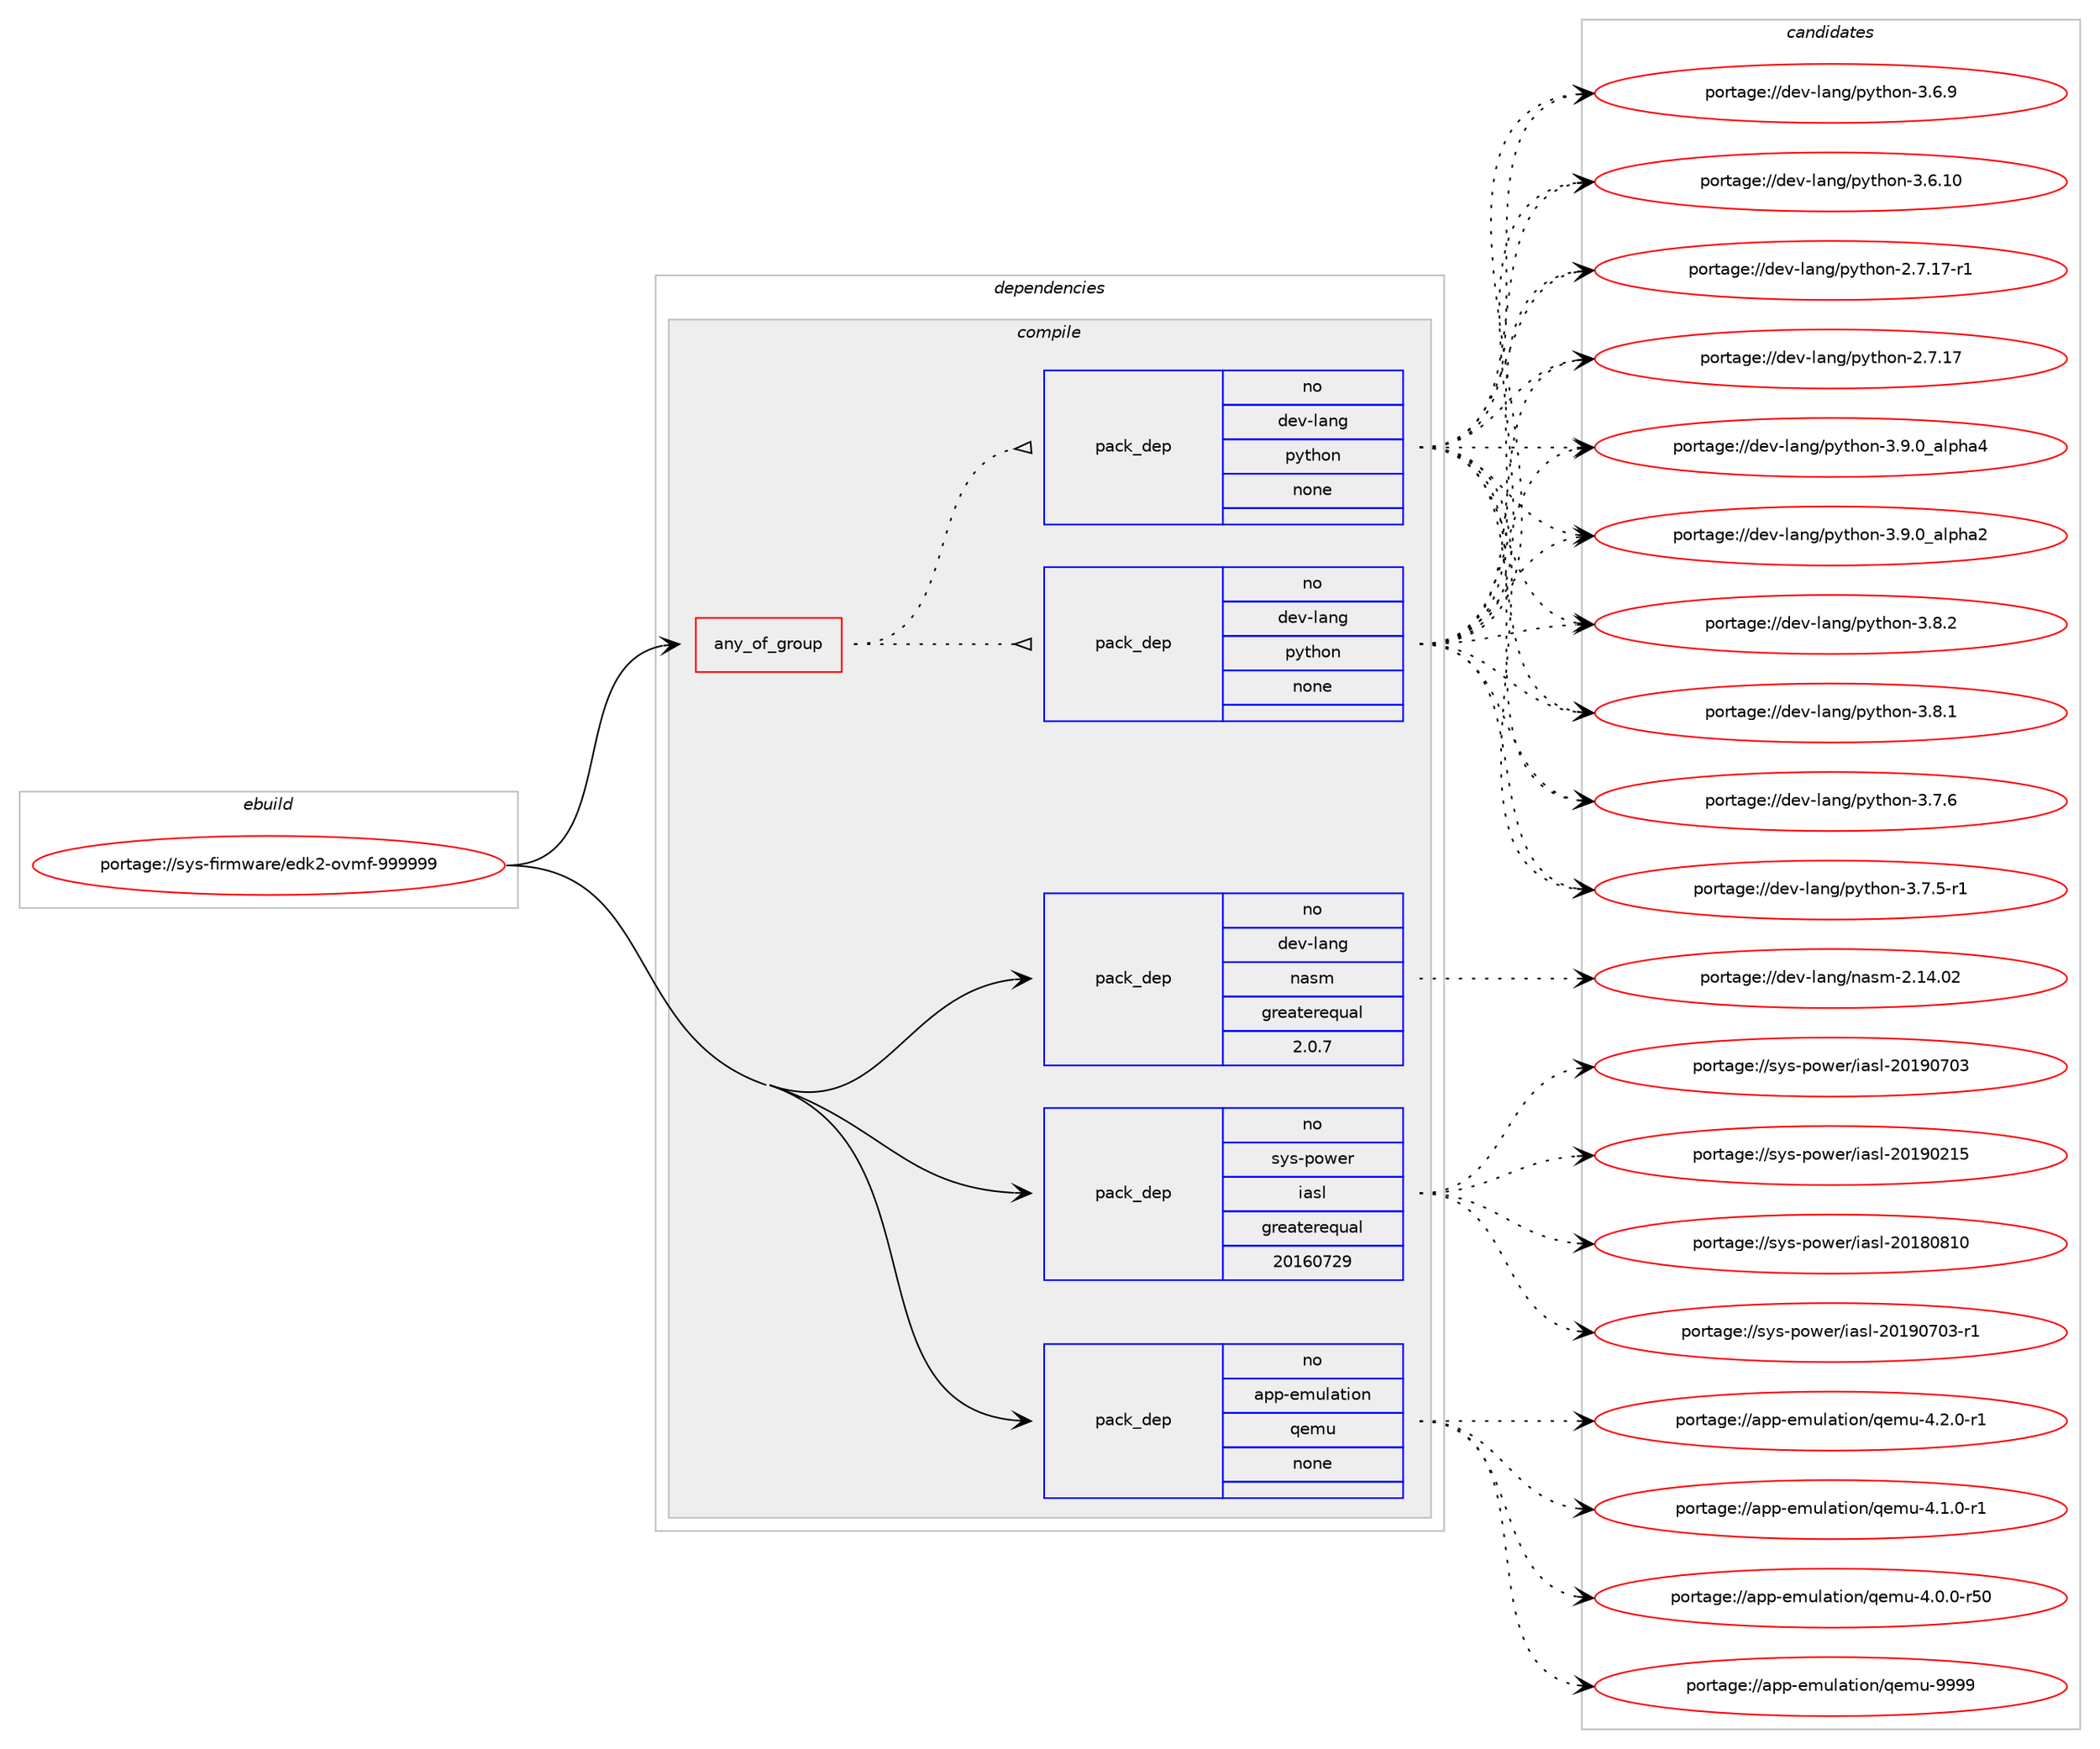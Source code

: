 digraph prolog {

# *************
# Graph options
# *************

newrank=true;
concentrate=true;
compound=true;
graph [rankdir=LR,fontname=Helvetica,fontsize=10,ranksep=1.5];#, ranksep=2.5, nodesep=0.2];
edge  [arrowhead=vee];
node  [fontname=Helvetica,fontsize=10];

# **********
# The ebuild
# **********

subgraph cluster_leftcol {
color=gray;
rank=same;
label=<<i>ebuild</i>>;
id [label="portage://sys-firmware/edk2-ovmf-999999", color=red, width=4, href="../sys-firmware/edk2-ovmf-999999.svg"];
}

# ****************
# The dependencies
# ****************

subgraph cluster_midcol {
color=gray;
label=<<i>dependencies</i>>;
subgraph cluster_compile {
fillcolor="#eeeeee";
style=filled;
label=<<i>compile</i>>;
subgraph any800 {
dependency33686 [label=<<TABLE BORDER="0" CELLBORDER="1" CELLSPACING="0" CELLPADDING="4"><TR><TD CELLPADDING="10">any_of_group</TD></TR></TABLE>>, shape=none, color=red];subgraph pack26369 {
dependency33687 [label=<<TABLE BORDER="0" CELLBORDER="1" CELLSPACING="0" CELLPADDING="4" WIDTH="220"><TR><TD ROWSPAN="6" CELLPADDING="30">pack_dep</TD></TR><TR><TD WIDTH="110">no</TD></TR><TR><TD>dev-lang</TD></TR><TR><TD>python</TD></TR><TR><TD>none</TD></TR><TR><TD></TD></TR></TABLE>>, shape=none, color=blue];
}
dependency33686:e -> dependency33687:w [weight=20,style="dotted",arrowhead="oinv"];
subgraph pack26370 {
dependency33688 [label=<<TABLE BORDER="0" CELLBORDER="1" CELLSPACING="0" CELLPADDING="4" WIDTH="220"><TR><TD ROWSPAN="6" CELLPADDING="30">pack_dep</TD></TR><TR><TD WIDTH="110">no</TD></TR><TR><TD>dev-lang</TD></TR><TR><TD>python</TD></TR><TR><TD>none</TD></TR><TR><TD></TD></TR></TABLE>>, shape=none, color=blue];
}
dependency33686:e -> dependency33688:w [weight=20,style="dotted",arrowhead="oinv"];
}
id:e -> dependency33686:w [weight=20,style="solid",arrowhead="vee"];
subgraph pack26371 {
dependency33689 [label=<<TABLE BORDER="0" CELLBORDER="1" CELLSPACING="0" CELLPADDING="4" WIDTH="220"><TR><TD ROWSPAN="6" CELLPADDING="30">pack_dep</TD></TR><TR><TD WIDTH="110">no</TD></TR><TR><TD>app-emulation</TD></TR><TR><TD>qemu</TD></TR><TR><TD>none</TD></TR><TR><TD></TD></TR></TABLE>>, shape=none, color=blue];
}
id:e -> dependency33689:w [weight=20,style="solid",arrowhead="vee"];
subgraph pack26372 {
dependency33690 [label=<<TABLE BORDER="0" CELLBORDER="1" CELLSPACING="0" CELLPADDING="4" WIDTH="220"><TR><TD ROWSPAN="6" CELLPADDING="30">pack_dep</TD></TR><TR><TD WIDTH="110">no</TD></TR><TR><TD>dev-lang</TD></TR><TR><TD>nasm</TD></TR><TR><TD>greaterequal</TD></TR><TR><TD>2.0.7</TD></TR></TABLE>>, shape=none, color=blue];
}
id:e -> dependency33690:w [weight=20,style="solid",arrowhead="vee"];
subgraph pack26373 {
dependency33691 [label=<<TABLE BORDER="0" CELLBORDER="1" CELLSPACING="0" CELLPADDING="4" WIDTH="220"><TR><TD ROWSPAN="6" CELLPADDING="30">pack_dep</TD></TR><TR><TD WIDTH="110">no</TD></TR><TR><TD>sys-power</TD></TR><TR><TD>iasl</TD></TR><TR><TD>greaterequal</TD></TR><TR><TD>20160729</TD></TR></TABLE>>, shape=none, color=blue];
}
id:e -> dependency33691:w [weight=20,style="solid",arrowhead="vee"];
}
subgraph cluster_compileandrun {
fillcolor="#eeeeee";
style=filled;
label=<<i>compile and run</i>>;
}
subgraph cluster_run {
fillcolor="#eeeeee";
style=filled;
label=<<i>run</i>>;
}
}

# **************
# The candidates
# **************

subgraph cluster_choices {
rank=same;
color=gray;
label=<<i>candidates</i>>;

subgraph choice26369 {
color=black;
nodesep=1;
choice10010111845108971101034711212111610411111045514657464895971081121049752 [label="portage://dev-lang/python-3.9.0_alpha4", color=red, width=4,href="../dev-lang/python-3.9.0_alpha4.svg"];
choice10010111845108971101034711212111610411111045514657464895971081121049750 [label="portage://dev-lang/python-3.9.0_alpha2", color=red, width=4,href="../dev-lang/python-3.9.0_alpha2.svg"];
choice100101118451089711010347112121116104111110455146564650 [label="portage://dev-lang/python-3.8.2", color=red, width=4,href="../dev-lang/python-3.8.2.svg"];
choice100101118451089711010347112121116104111110455146564649 [label="portage://dev-lang/python-3.8.1", color=red, width=4,href="../dev-lang/python-3.8.1.svg"];
choice100101118451089711010347112121116104111110455146554654 [label="portage://dev-lang/python-3.7.6", color=red, width=4,href="../dev-lang/python-3.7.6.svg"];
choice1001011184510897110103471121211161041111104551465546534511449 [label="portage://dev-lang/python-3.7.5-r1", color=red, width=4,href="../dev-lang/python-3.7.5-r1.svg"];
choice100101118451089711010347112121116104111110455146544657 [label="portage://dev-lang/python-3.6.9", color=red, width=4,href="../dev-lang/python-3.6.9.svg"];
choice10010111845108971101034711212111610411111045514654464948 [label="portage://dev-lang/python-3.6.10", color=red, width=4,href="../dev-lang/python-3.6.10.svg"];
choice100101118451089711010347112121116104111110455046554649554511449 [label="portage://dev-lang/python-2.7.17-r1", color=red, width=4,href="../dev-lang/python-2.7.17-r1.svg"];
choice10010111845108971101034711212111610411111045504655464955 [label="portage://dev-lang/python-2.7.17", color=red, width=4,href="../dev-lang/python-2.7.17.svg"];
dependency33687:e -> choice10010111845108971101034711212111610411111045514657464895971081121049752:w [style=dotted,weight="100"];
dependency33687:e -> choice10010111845108971101034711212111610411111045514657464895971081121049750:w [style=dotted,weight="100"];
dependency33687:e -> choice100101118451089711010347112121116104111110455146564650:w [style=dotted,weight="100"];
dependency33687:e -> choice100101118451089711010347112121116104111110455146564649:w [style=dotted,weight="100"];
dependency33687:e -> choice100101118451089711010347112121116104111110455146554654:w [style=dotted,weight="100"];
dependency33687:e -> choice1001011184510897110103471121211161041111104551465546534511449:w [style=dotted,weight="100"];
dependency33687:e -> choice100101118451089711010347112121116104111110455146544657:w [style=dotted,weight="100"];
dependency33687:e -> choice10010111845108971101034711212111610411111045514654464948:w [style=dotted,weight="100"];
dependency33687:e -> choice100101118451089711010347112121116104111110455046554649554511449:w [style=dotted,weight="100"];
dependency33687:e -> choice10010111845108971101034711212111610411111045504655464955:w [style=dotted,weight="100"];
}
subgraph choice26370 {
color=black;
nodesep=1;
choice10010111845108971101034711212111610411111045514657464895971081121049752 [label="portage://dev-lang/python-3.9.0_alpha4", color=red, width=4,href="../dev-lang/python-3.9.0_alpha4.svg"];
choice10010111845108971101034711212111610411111045514657464895971081121049750 [label="portage://dev-lang/python-3.9.0_alpha2", color=red, width=4,href="../dev-lang/python-3.9.0_alpha2.svg"];
choice100101118451089711010347112121116104111110455146564650 [label="portage://dev-lang/python-3.8.2", color=red, width=4,href="../dev-lang/python-3.8.2.svg"];
choice100101118451089711010347112121116104111110455146564649 [label="portage://dev-lang/python-3.8.1", color=red, width=4,href="../dev-lang/python-3.8.1.svg"];
choice100101118451089711010347112121116104111110455146554654 [label="portage://dev-lang/python-3.7.6", color=red, width=4,href="../dev-lang/python-3.7.6.svg"];
choice1001011184510897110103471121211161041111104551465546534511449 [label="portage://dev-lang/python-3.7.5-r1", color=red, width=4,href="../dev-lang/python-3.7.5-r1.svg"];
choice100101118451089711010347112121116104111110455146544657 [label="portage://dev-lang/python-3.6.9", color=red, width=4,href="../dev-lang/python-3.6.9.svg"];
choice10010111845108971101034711212111610411111045514654464948 [label="portage://dev-lang/python-3.6.10", color=red, width=4,href="../dev-lang/python-3.6.10.svg"];
choice100101118451089711010347112121116104111110455046554649554511449 [label="portage://dev-lang/python-2.7.17-r1", color=red, width=4,href="../dev-lang/python-2.7.17-r1.svg"];
choice10010111845108971101034711212111610411111045504655464955 [label="portage://dev-lang/python-2.7.17", color=red, width=4,href="../dev-lang/python-2.7.17.svg"];
dependency33688:e -> choice10010111845108971101034711212111610411111045514657464895971081121049752:w [style=dotted,weight="100"];
dependency33688:e -> choice10010111845108971101034711212111610411111045514657464895971081121049750:w [style=dotted,weight="100"];
dependency33688:e -> choice100101118451089711010347112121116104111110455146564650:w [style=dotted,weight="100"];
dependency33688:e -> choice100101118451089711010347112121116104111110455146564649:w [style=dotted,weight="100"];
dependency33688:e -> choice100101118451089711010347112121116104111110455146554654:w [style=dotted,weight="100"];
dependency33688:e -> choice1001011184510897110103471121211161041111104551465546534511449:w [style=dotted,weight="100"];
dependency33688:e -> choice100101118451089711010347112121116104111110455146544657:w [style=dotted,weight="100"];
dependency33688:e -> choice10010111845108971101034711212111610411111045514654464948:w [style=dotted,weight="100"];
dependency33688:e -> choice100101118451089711010347112121116104111110455046554649554511449:w [style=dotted,weight="100"];
dependency33688:e -> choice10010111845108971101034711212111610411111045504655464955:w [style=dotted,weight="100"];
}
subgraph choice26371 {
color=black;
nodesep=1;
choice971121124510110911710897116105111110471131011091174557575757 [label="portage://app-emulation/qemu-9999", color=red, width=4,href="../app-emulation/qemu-9999.svg"];
choice971121124510110911710897116105111110471131011091174552465046484511449 [label="portage://app-emulation/qemu-4.2.0-r1", color=red, width=4,href="../app-emulation/qemu-4.2.0-r1.svg"];
choice971121124510110911710897116105111110471131011091174552464946484511449 [label="portage://app-emulation/qemu-4.1.0-r1", color=red, width=4,href="../app-emulation/qemu-4.1.0-r1.svg"];
choice97112112451011091171089711610511111047113101109117455246484648451145348 [label="portage://app-emulation/qemu-4.0.0-r50", color=red, width=4,href="../app-emulation/qemu-4.0.0-r50.svg"];
dependency33689:e -> choice971121124510110911710897116105111110471131011091174557575757:w [style=dotted,weight="100"];
dependency33689:e -> choice971121124510110911710897116105111110471131011091174552465046484511449:w [style=dotted,weight="100"];
dependency33689:e -> choice971121124510110911710897116105111110471131011091174552464946484511449:w [style=dotted,weight="100"];
dependency33689:e -> choice97112112451011091171089711610511111047113101109117455246484648451145348:w [style=dotted,weight="100"];
}
subgraph choice26372 {
color=black;
nodesep=1;
choice100101118451089711010347110971151094550464952464850 [label="portage://dev-lang/nasm-2.14.02", color=red, width=4,href="../dev-lang/nasm-2.14.02.svg"];
dependency33690:e -> choice100101118451089711010347110971151094550464952464850:w [style=dotted,weight="100"];
}
subgraph choice26373 {
color=black;
nodesep=1;
choice1151211154511211111910111447105971151084550484957485548514511449 [label="portage://sys-power/iasl-20190703-r1", color=red, width=4,href="../sys-power/iasl-20190703-r1.svg"];
choice115121115451121111191011144710597115108455048495748554851 [label="portage://sys-power/iasl-20190703", color=red, width=4,href="../sys-power/iasl-20190703.svg"];
choice115121115451121111191011144710597115108455048495748504953 [label="portage://sys-power/iasl-20190215", color=red, width=4,href="../sys-power/iasl-20190215.svg"];
choice115121115451121111191011144710597115108455048495648564948 [label="portage://sys-power/iasl-20180810", color=red, width=4,href="../sys-power/iasl-20180810.svg"];
dependency33691:e -> choice1151211154511211111910111447105971151084550484957485548514511449:w [style=dotted,weight="100"];
dependency33691:e -> choice115121115451121111191011144710597115108455048495748554851:w [style=dotted,weight="100"];
dependency33691:e -> choice115121115451121111191011144710597115108455048495748504953:w [style=dotted,weight="100"];
dependency33691:e -> choice115121115451121111191011144710597115108455048495648564948:w [style=dotted,weight="100"];
}
}

}
